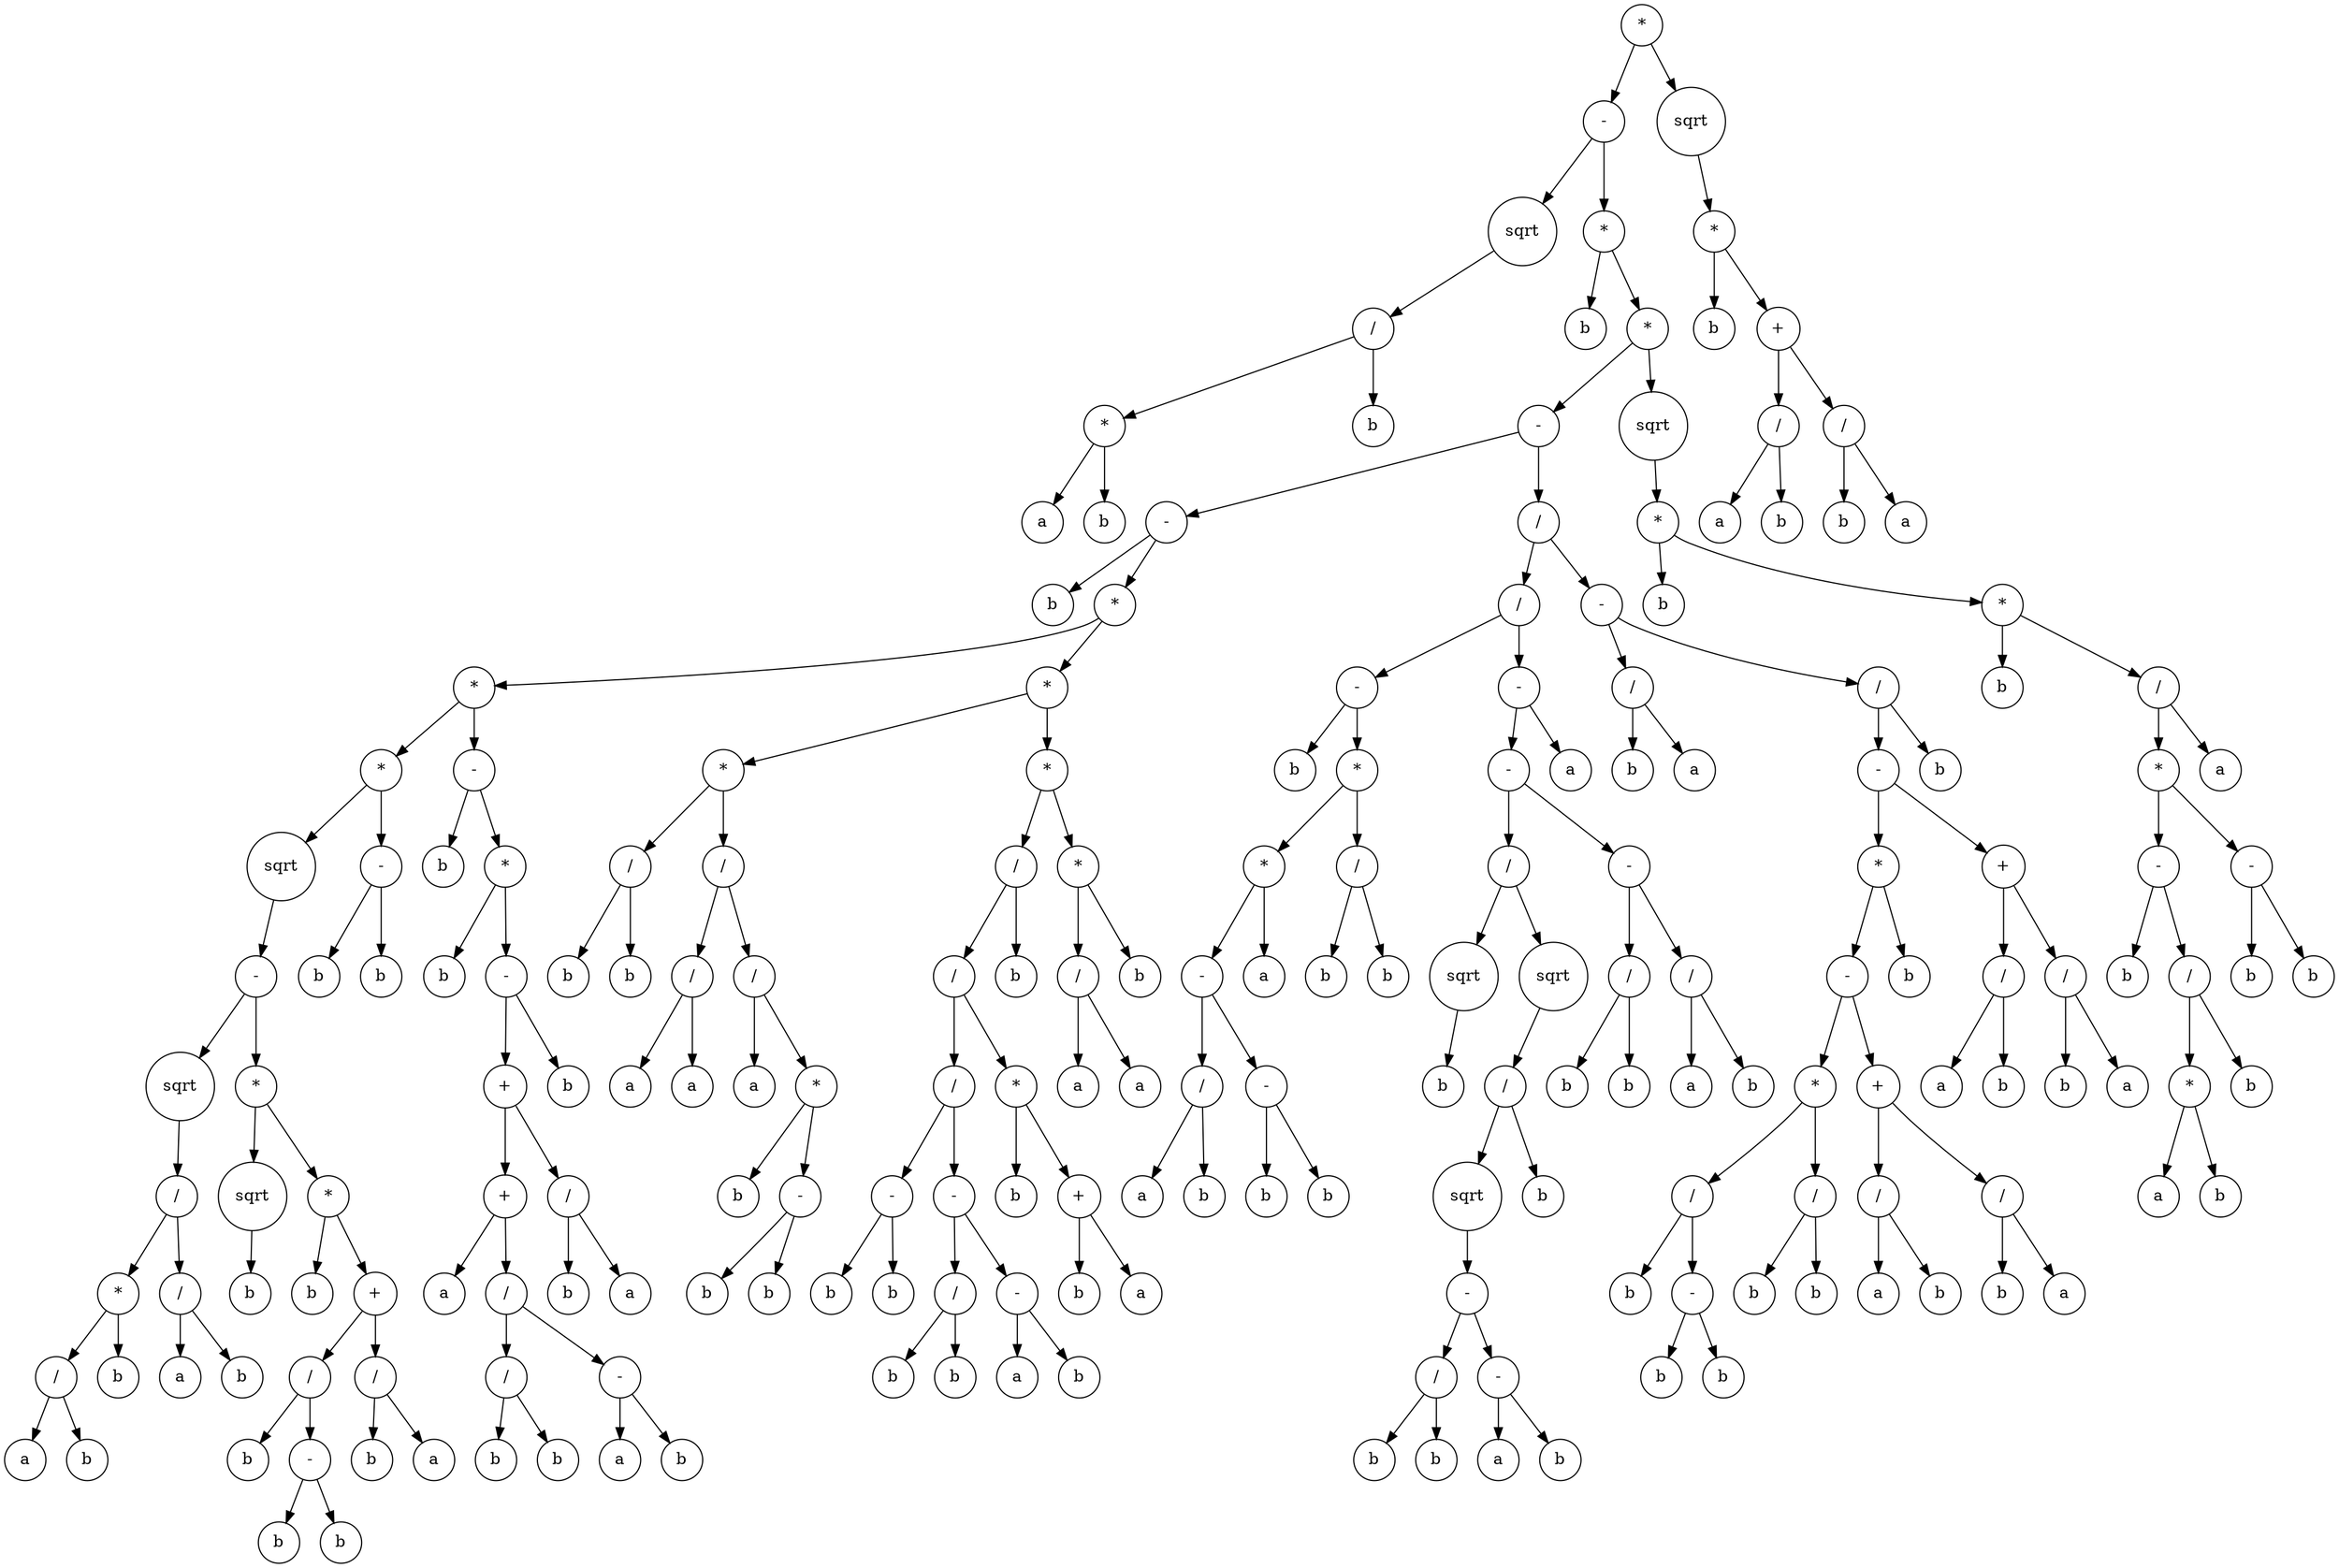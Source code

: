 digraph g {
graph [ordering=out];
node [shape=circle];
n[label = "*"];
n0[label = "-"];
n00[label = "sqrt"];
n000[label = "/"];
n0000[label = "*"];
n00000[label = "a"];
n0000 -> n00000;
n00001[label = "b"];
n0000 -> n00001;
n000 -> n0000;
n0001[label = "b"];
n000 -> n0001;
n00 -> n000;
n0 -> n00;
n01[label = "*"];
n010[label = "b"];
n01 -> n010;
n011[label = "*"];
n0110[label = "-"];
n01100[label = "-"];
n011000[label = "b"];
n01100 -> n011000;
n011001[label = "*"];
n0110010[label = "*"];
n01100100[label = "*"];
n011001000[label = "sqrt"];
n0110010000[label = "-"];
n01100100000[label = "sqrt"];
n011001000000[label = "/"];
n0110010000000[label = "*"];
n01100100000000[label = "/"];
n011001000000000[label = "a"];
n01100100000000 -> n011001000000000;
n011001000000001[label = "b"];
n01100100000000 -> n011001000000001;
n0110010000000 -> n01100100000000;
n01100100000001[label = "b"];
n0110010000000 -> n01100100000001;
n011001000000 -> n0110010000000;
n0110010000001[label = "/"];
n01100100000010[label = "a"];
n0110010000001 -> n01100100000010;
n01100100000011[label = "b"];
n0110010000001 -> n01100100000011;
n011001000000 -> n0110010000001;
n01100100000 -> n011001000000;
n0110010000 -> n01100100000;
n01100100001[label = "*"];
n011001000010[label = "sqrt"];
n0110010000100[label = "b"];
n011001000010 -> n0110010000100;
n01100100001 -> n011001000010;
n011001000011[label = "*"];
n0110010000110[label = "b"];
n011001000011 -> n0110010000110;
n0110010000111[label = "+"];
n01100100001110[label = "/"];
n011001000011100[label = "b"];
n01100100001110 -> n011001000011100;
n011001000011101[label = "-"];
n0110010000111010[label = "b"];
n011001000011101 -> n0110010000111010;
n0110010000111011[label = "b"];
n011001000011101 -> n0110010000111011;
n01100100001110 -> n011001000011101;
n0110010000111 -> n01100100001110;
n01100100001111[label = "/"];
n011001000011110[label = "b"];
n01100100001111 -> n011001000011110;
n011001000011111[label = "a"];
n01100100001111 -> n011001000011111;
n0110010000111 -> n01100100001111;
n011001000011 -> n0110010000111;
n01100100001 -> n011001000011;
n0110010000 -> n01100100001;
n011001000 -> n0110010000;
n01100100 -> n011001000;
n011001001[label = "-"];
n0110010010[label = "b"];
n011001001 -> n0110010010;
n0110010011[label = "b"];
n011001001 -> n0110010011;
n01100100 -> n011001001;
n0110010 -> n01100100;
n01100101[label = "-"];
n011001010[label = "b"];
n01100101 -> n011001010;
n011001011[label = "*"];
n0110010110[label = "b"];
n011001011 -> n0110010110;
n0110010111[label = "-"];
n01100101110[label = "+"];
n011001011100[label = "+"];
n0110010111000[label = "a"];
n011001011100 -> n0110010111000;
n0110010111001[label = "/"];
n01100101110010[label = "/"];
n011001011100100[label = "b"];
n01100101110010 -> n011001011100100;
n011001011100101[label = "b"];
n01100101110010 -> n011001011100101;
n0110010111001 -> n01100101110010;
n01100101110011[label = "-"];
n011001011100110[label = "a"];
n01100101110011 -> n011001011100110;
n011001011100111[label = "b"];
n01100101110011 -> n011001011100111;
n0110010111001 -> n01100101110011;
n011001011100 -> n0110010111001;
n01100101110 -> n011001011100;
n011001011101[label = "/"];
n0110010111010[label = "b"];
n011001011101 -> n0110010111010;
n0110010111011[label = "a"];
n011001011101 -> n0110010111011;
n01100101110 -> n011001011101;
n0110010111 -> n01100101110;
n01100101111[label = "b"];
n0110010111 -> n01100101111;
n011001011 -> n0110010111;
n01100101 -> n011001011;
n0110010 -> n01100101;
n011001 -> n0110010;
n0110011[label = "*"];
n01100110[label = "*"];
n011001100[label = "/"];
n0110011000[label = "b"];
n011001100 -> n0110011000;
n0110011001[label = "b"];
n011001100 -> n0110011001;
n01100110 -> n011001100;
n011001101[label = "/"];
n0110011010[label = "/"];
n01100110100[label = "a"];
n0110011010 -> n01100110100;
n01100110101[label = "a"];
n0110011010 -> n01100110101;
n011001101 -> n0110011010;
n0110011011[label = "/"];
n01100110110[label = "a"];
n0110011011 -> n01100110110;
n01100110111[label = "*"];
n011001101110[label = "b"];
n01100110111 -> n011001101110;
n011001101111[label = "-"];
n0110011011110[label = "b"];
n011001101111 -> n0110011011110;
n0110011011111[label = "b"];
n011001101111 -> n0110011011111;
n01100110111 -> n011001101111;
n0110011011 -> n01100110111;
n011001101 -> n0110011011;
n01100110 -> n011001101;
n0110011 -> n01100110;
n01100111[label = "*"];
n011001110[label = "/"];
n0110011100[label = "/"];
n01100111000[label = "/"];
n011001110000[label = "-"];
n0110011100000[label = "b"];
n011001110000 -> n0110011100000;
n0110011100001[label = "b"];
n011001110000 -> n0110011100001;
n01100111000 -> n011001110000;
n011001110001[label = "-"];
n0110011100010[label = "/"];
n01100111000100[label = "b"];
n0110011100010 -> n01100111000100;
n01100111000101[label = "b"];
n0110011100010 -> n01100111000101;
n011001110001 -> n0110011100010;
n0110011100011[label = "-"];
n01100111000110[label = "a"];
n0110011100011 -> n01100111000110;
n01100111000111[label = "b"];
n0110011100011 -> n01100111000111;
n011001110001 -> n0110011100011;
n01100111000 -> n011001110001;
n0110011100 -> n01100111000;
n01100111001[label = "*"];
n011001110010[label = "b"];
n01100111001 -> n011001110010;
n011001110011[label = "+"];
n0110011100110[label = "b"];
n011001110011 -> n0110011100110;
n0110011100111[label = "a"];
n011001110011 -> n0110011100111;
n01100111001 -> n011001110011;
n0110011100 -> n01100111001;
n011001110 -> n0110011100;
n0110011101[label = "b"];
n011001110 -> n0110011101;
n01100111 -> n011001110;
n011001111[label = "*"];
n0110011110[label = "/"];
n01100111100[label = "a"];
n0110011110 -> n01100111100;
n01100111101[label = "a"];
n0110011110 -> n01100111101;
n011001111 -> n0110011110;
n0110011111[label = "b"];
n011001111 -> n0110011111;
n01100111 -> n011001111;
n0110011 -> n01100111;
n011001 -> n0110011;
n01100 -> n011001;
n0110 -> n01100;
n01101[label = "/"];
n011010[label = "/"];
n0110100[label = "-"];
n01101000[label = "b"];
n0110100 -> n01101000;
n01101001[label = "*"];
n011010010[label = "*"];
n0110100100[label = "-"];
n01101001000[label = "/"];
n011010010000[label = "a"];
n01101001000 -> n011010010000;
n011010010001[label = "b"];
n01101001000 -> n011010010001;
n0110100100 -> n01101001000;
n01101001001[label = "-"];
n011010010010[label = "b"];
n01101001001 -> n011010010010;
n011010010011[label = "b"];
n01101001001 -> n011010010011;
n0110100100 -> n01101001001;
n011010010 -> n0110100100;
n0110100101[label = "a"];
n011010010 -> n0110100101;
n01101001 -> n011010010;
n011010011[label = "/"];
n0110100110[label = "b"];
n011010011 -> n0110100110;
n0110100111[label = "b"];
n011010011 -> n0110100111;
n01101001 -> n011010011;
n0110100 -> n01101001;
n011010 -> n0110100;
n0110101[label = "-"];
n01101010[label = "-"];
n011010100[label = "/"];
n0110101000[label = "sqrt"];
n01101010000[label = "b"];
n0110101000 -> n01101010000;
n011010100 -> n0110101000;
n0110101001[label = "sqrt"];
n01101010010[label = "/"];
n011010100100[label = "sqrt"];
n0110101001000[label = "-"];
n01101010010000[label = "/"];
n011010100100000[label = "b"];
n01101010010000 -> n011010100100000;
n011010100100001[label = "b"];
n01101010010000 -> n011010100100001;
n0110101001000 -> n01101010010000;
n01101010010001[label = "-"];
n011010100100010[label = "a"];
n01101010010001 -> n011010100100010;
n011010100100011[label = "b"];
n01101010010001 -> n011010100100011;
n0110101001000 -> n01101010010001;
n011010100100 -> n0110101001000;
n01101010010 -> n011010100100;
n011010100101[label = "b"];
n01101010010 -> n011010100101;
n0110101001 -> n01101010010;
n011010100 -> n0110101001;
n01101010 -> n011010100;
n011010101[label = "-"];
n0110101010[label = "/"];
n01101010100[label = "b"];
n0110101010 -> n01101010100;
n01101010101[label = "b"];
n0110101010 -> n01101010101;
n011010101 -> n0110101010;
n0110101011[label = "/"];
n01101010110[label = "a"];
n0110101011 -> n01101010110;
n01101010111[label = "b"];
n0110101011 -> n01101010111;
n011010101 -> n0110101011;
n01101010 -> n011010101;
n0110101 -> n01101010;
n01101011[label = "a"];
n0110101 -> n01101011;
n011010 -> n0110101;
n01101 -> n011010;
n011011[label = "-"];
n0110110[label = "/"];
n01101100[label = "b"];
n0110110 -> n01101100;
n01101101[label = "a"];
n0110110 -> n01101101;
n011011 -> n0110110;
n0110111[label = "/"];
n01101110[label = "-"];
n011011100[label = "*"];
n0110111000[label = "-"];
n01101110000[label = "*"];
n011011100000[label = "/"];
n0110111000000[label = "b"];
n011011100000 -> n0110111000000;
n0110111000001[label = "-"];
n01101110000010[label = "b"];
n0110111000001 -> n01101110000010;
n01101110000011[label = "b"];
n0110111000001 -> n01101110000011;
n011011100000 -> n0110111000001;
n01101110000 -> n011011100000;
n011011100001[label = "/"];
n0110111000010[label = "b"];
n011011100001 -> n0110111000010;
n0110111000011[label = "b"];
n011011100001 -> n0110111000011;
n01101110000 -> n011011100001;
n0110111000 -> n01101110000;
n01101110001[label = "+"];
n011011100010[label = "/"];
n0110111000100[label = "a"];
n011011100010 -> n0110111000100;
n0110111000101[label = "b"];
n011011100010 -> n0110111000101;
n01101110001 -> n011011100010;
n011011100011[label = "/"];
n0110111000110[label = "b"];
n011011100011 -> n0110111000110;
n0110111000111[label = "a"];
n011011100011 -> n0110111000111;
n01101110001 -> n011011100011;
n0110111000 -> n01101110001;
n011011100 -> n0110111000;
n0110111001[label = "b"];
n011011100 -> n0110111001;
n01101110 -> n011011100;
n011011101[label = "+"];
n0110111010[label = "/"];
n01101110100[label = "a"];
n0110111010 -> n01101110100;
n01101110101[label = "b"];
n0110111010 -> n01101110101;
n011011101 -> n0110111010;
n0110111011[label = "/"];
n01101110110[label = "b"];
n0110111011 -> n01101110110;
n01101110111[label = "a"];
n0110111011 -> n01101110111;
n011011101 -> n0110111011;
n01101110 -> n011011101;
n0110111 -> n01101110;
n01101111[label = "b"];
n0110111 -> n01101111;
n011011 -> n0110111;
n01101 -> n011011;
n0110 -> n01101;
n011 -> n0110;
n0111[label = "sqrt"];
n01110[label = "*"];
n011100[label = "b"];
n01110 -> n011100;
n011101[label = "*"];
n0111010[label = "b"];
n011101 -> n0111010;
n0111011[label = "/"];
n01110110[label = "*"];
n011101100[label = "-"];
n0111011000[label = "b"];
n011101100 -> n0111011000;
n0111011001[label = "/"];
n01110110010[label = "*"];
n011101100100[label = "a"];
n01110110010 -> n011101100100;
n011101100101[label = "b"];
n01110110010 -> n011101100101;
n0111011001 -> n01110110010;
n01110110011[label = "b"];
n0111011001 -> n01110110011;
n011101100 -> n0111011001;
n01110110 -> n011101100;
n011101101[label = "-"];
n0111011010[label = "b"];
n011101101 -> n0111011010;
n0111011011[label = "b"];
n011101101 -> n0111011011;
n01110110 -> n011101101;
n0111011 -> n01110110;
n01110111[label = "a"];
n0111011 -> n01110111;
n011101 -> n0111011;
n01110 -> n011101;
n0111 -> n01110;
n011 -> n0111;
n01 -> n011;
n0 -> n01;
n -> n0;
n1[label = "sqrt"];
n10[label = "*"];
n100[label = "b"];
n10 -> n100;
n101[label = "+"];
n1010[label = "/"];
n10100[label = "a"];
n1010 -> n10100;
n10101[label = "b"];
n1010 -> n10101;
n101 -> n1010;
n1011[label = "/"];
n10110[label = "b"];
n1011 -> n10110;
n10111[label = "a"];
n1011 -> n10111;
n101 -> n1011;
n10 -> n101;
n1 -> n10;
n -> n1;
}
